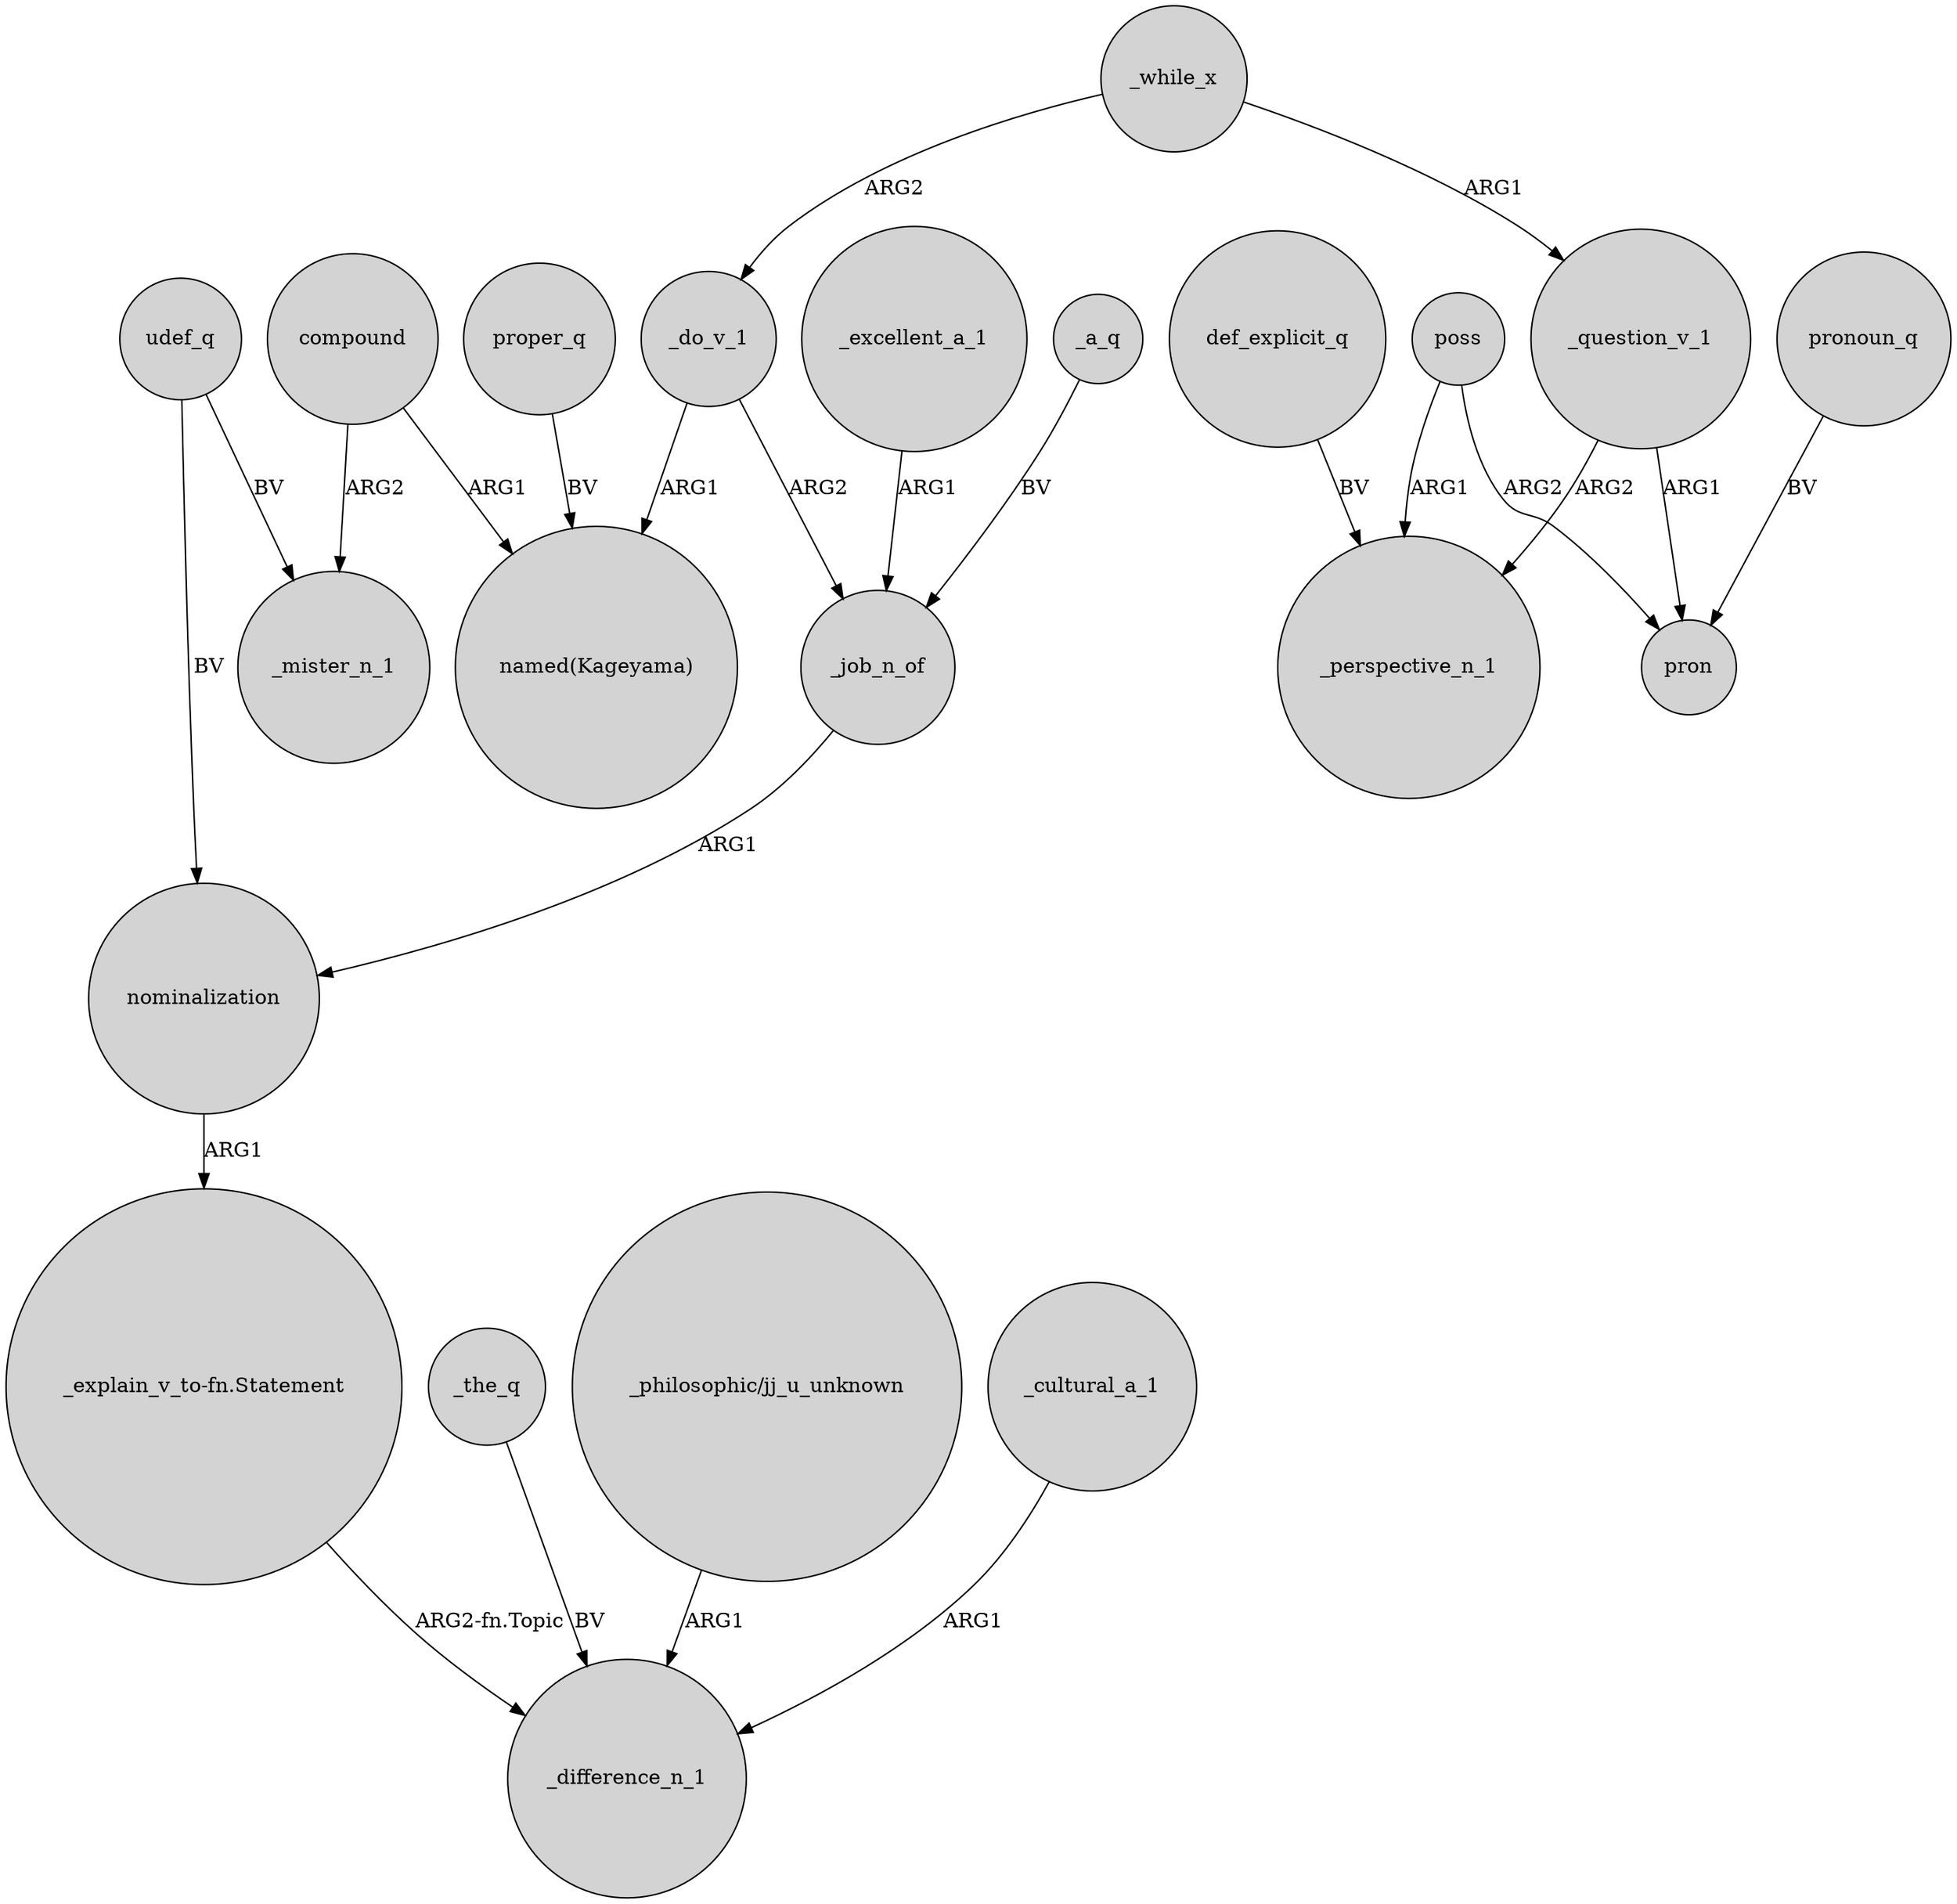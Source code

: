 digraph {
	node [shape=circle style=filled]
	_excellent_a_1 -> _job_n_of [label=ARG1]
	_while_x -> _question_v_1 [label=ARG1]
	_while_x -> _do_v_1 [label=ARG2]
	compound -> "named(Kageyama)" [label=ARG1]
	poss -> pron [label=ARG2]
	compound -> _mister_n_1 [label=ARG2]
	nominalization -> "_explain_v_to-fn.Statement" [label=ARG1]
	_a_q -> _job_n_of [label=BV]
	_job_n_of -> nominalization [label=ARG1]
	udef_q -> _mister_n_1 [label=BV]
	_question_v_1 -> _perspective_n_1 [label=ARG2]
	"_explain_v_to-fn.Statement" -> _difference_n_1 [label="ARG2-fn.Topic"]
	_do_v_1 -> "named(Kageyama)" [label=ARG1]
	poss -> _perspective_n_1 [label=ARG1]
	pronoun_q -> pron [label=BV]
	_the_q -> _difference_n_1 [label=BV]
	proper_q -> "named(Kageyama)" [label=BV]
	_question_v_1 -> pron [label=ARG1]
	_do_v_1 -> _job_n_of [label=ARG2]
	udef_q -> nominalization [label=BV]
	def_explicit_q -> _perspective_n_1 [label=BV]
	"_philosophic/jj_u_unknown" -> _difference_n_1 [label=ARG1]
	_cultural_a_1 -> _difference_n_1 [label=ARG1]
}
